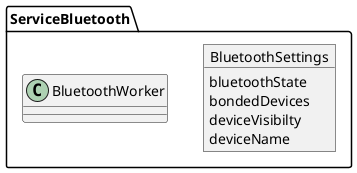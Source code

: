 @startuml

package ServiceBluetooth {
  object BluetoothSettings {
  bluetoothState
  bondedDevices
  deviceVisibilty
  deviceName
}
  class BluetoothWorker{}
}

@enduml
